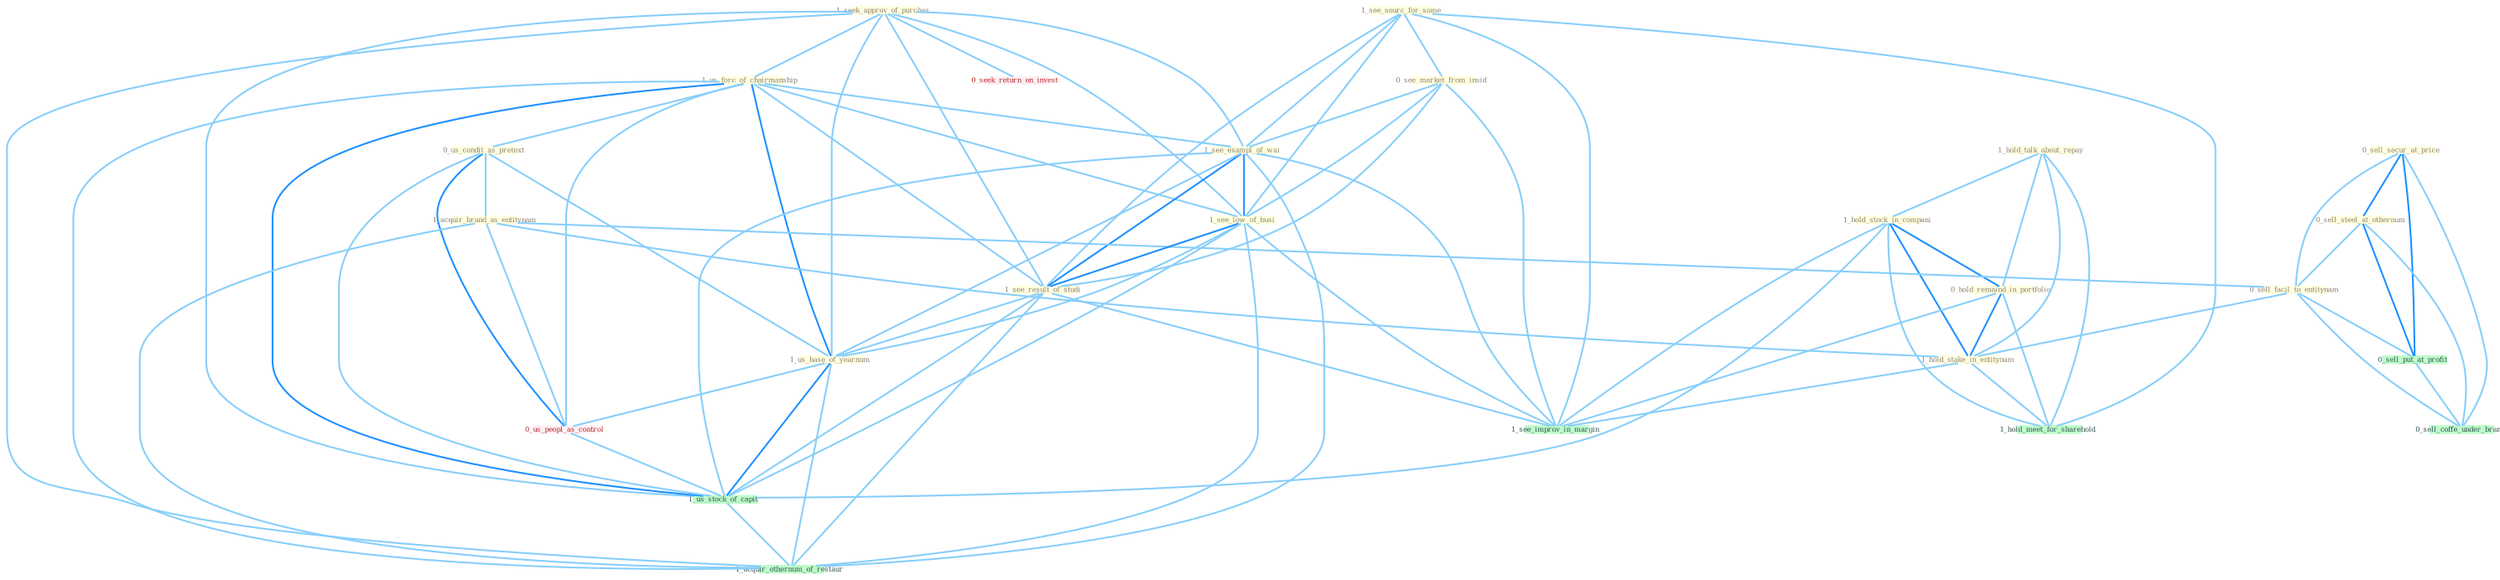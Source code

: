 Graph G{ 
    node
    [shape=polygon,style=filled,width=.5,height=.06,color="#BDFCC9",fixedsize=true,fontsize=4,
    fontcolor="#2f4f4f"];
    {node
    [color="#ffffe0", fontcolor="#8b7d6b"] "1_see_sourc_for_some " "0_see_market_from_insid " "1_seek_approv_of_purchas " "1_hold_talk_about_repay " "1_hold_stock_in_compani " "1_us_forc_of_chairmanship " "1_see_exampl_of_wai " "0_us_condit_as_pretext " "0_sell_secur_at_price " "1_acquir_brand_as_entitynam " "1_see_low_of_busi " "0_sell_steel_at_othernum " "1_see_result_of_studi " "1_us_base_of_yearnum " "0_sell_facil_to_entitynam " "0_hold_remaind_in_portfolio " "1_hold_stake_in_entitynam "}
{node [color="#fff0f5", fontcolor="#b22222"] "0_us_peopl_as_control " "0_seek_return_on_invest "}
edge [color="#B0E2FF"];

	"1_see_sourc_for_some " -- "0_see_market_from_insid " [w="1", color="#87cefa" ];
	"1_see_sourc_for_some " -- "1_see_exampl_of_wai " [w="1", color="#87cefa" ];
	"1_see_sourc_for_some " -- "1_see_low_of_busi " [w="1", color="#87cefa" ];
	"1_see_sourc_for_some " -- "1_see_result_of_studi " [w="1", color="#87cefa" ];
	"1_see_sourc_for_some " -- "1_see_improv_in_margin " [w="1", color="#87cefa" ];
	"1_see_sourc_for_some " -- "1_hold_meet_for_sharehold " [w="1", color="#87cefa" ];
	"0_see_market_from_insid " -- "1_see_exampl_of_wai " [w="1", color="#87cefa" ];
	"0_see_market_from_insid " -- "1_see_low_of_busi " [w="1", color="#87cefa" ];
	"0_see_market_from_insid " -- "1_see_result_of_studi " [w="1", color="#87cefa" ];
	"0_see_market_from_insid " -- "1_see_improv_in_margin " [w="1", color="#87cefa" ];
	"1_seek_approv_of_purchas " -- "1_us_forc_of_chairmanship " [w="1", color="#87cefa" ];
	"1_seek_approv_of_purchas " -- "1_see_exampl_of_wai " [w="1", color="#87cefa" ];
	"1_seek_approv_of_purchas " -- "1_see_low_of_busi " [w="1", color="#87cefa" ];
	"1_seek_approv_of_purchas " -- "1_see_result_of_studi " [w="1", color="#87cefa" ];
	"1_seek_approv_of_purchas " -- "1_us_base_of_yearnum " [w="1", color="#87cefa" ];
	"1_seek_approv_of_purchas " -- "0_seek_return_on_invest " [w="1", color="#87cefa" ];
	"1_seek_approv_of_purchas " -- "1_us_stock_of_capit " [w="1", color="#87cefa" ];
	"1_seek_approv_of_purchas " -- "1_acquir_othernum_of_restaur " [w="1", color="#87cefa" ];
	"1_hold_talk_about_repay " -- "1_hold_stock_in_compani " [w="1", color="#87cefa" ];
	"1_hold_talk_about_repay " -- "0_hold_remaind_in_portfolio " [w="1", color="#87cefa" ];
	"1_hold_talk_about_repay " -- "1_hold_stake_in_entitynam " [w="1", color="#87cefa" ];
	"1_hold_talk_about_repay " -- "1_hold_meet_for_sharehold " [w="1", color="#87cefa" ];
	"1_hold_stock_in_compani " -- "0_hold_remaind_in_portfolio " [w="2", color="#1e90ff" , len=0.8];
	"1_hold_stock_in_compani " -- "1_hold_stake_in_entitynam " [w="2", color="#1e90ff" , len=0.8];
	"1_hold_stock_in_compani " -- "1_us_stock_of_capit " [w="1", color="#87cefa" ];
	"1_hold_stock_in_compani " -- "1_see_improv_in_margin " [w="1", color="#87cefa" ];
	"1_hold_stock_in_compani " -- "1_hold_meet_for_sharehold " [w="1", color="#87cefa" ];
	"1_us_forc_of_chairmanship " -- "1_see_exampl_of_wai " [w="1", color="#87cefa" ];
	"1_us_forc_of_chairmanship " -- "0_us_condit_as_pretext " [w="1", color="#87cefa" ];
	"1_us_forc_of_chairmanship " -- "1_see_low_of_busi " [w="1", color="#87cefa" ];
	"1_us_forc_of_chairmanship " -- "1_see_result_of_studi " [w="1", color="#87cefa" ];
	"1_us_forc_of_chairmanship " -- "1_us_base_of_yearnum " [w="2", color="#1e90ff" , len=0.8];
	"1_us_forc_of_chairmanship " -- "0_us_peopl_as_control " [w="1", color="#87cefa" ];
	"1_us_forc_of_chairmanship " -- "1_us_stock_of_capit " [w="2", color="#1e90ff" , len=0.8];
	"1_us_forc_of_chairmanship " -- "1_acquir_othernum_of_restaur " [w="1", color="#87cefa" ];
	"1_see_exampl_of_wai " -- "1_see_low_of_busi " [w="2", color="#1e90ff" , len=0.8];
	"1_see_exampl_of_wai " -- "1_see_result_of_studi " [w="2", color="#1e90ff" , len=0.8];
	"1_see_exampl_of_wai " -- "1_us_base_of_yearnum " [w="1", color="#87cefa" ];
	"1_see_exampl_of_wai " -- "1_us_stock_of_capit " [w="1", color="#87cefa" ];
	"1_see_exampl_of_wai " -- "1_see_improv_in_margin " [w="1", color="#87cefa" ];
	"1_see_exampl_of_wai " -- "1_acquir_othernum_of_restaur " [w="1", color="#87cefa" ];
	"0_us_condit_as_pretext " -- "1_acquir_brand_as_entitynam " [w="1", color="#87cefa" ];
	"0_us_condit_as_pretext " -- "1_us_base_of_yearnum " [w="1", color="#87cefa" ];
	"0_us_condit_as_pretext " -- "0_us_peopl_as_control " [w="2", color="#1e90ff" , len=0.8];
	"0_us_condit_as_pretext " -- "1_us_stock_of_capit " [w="1", color="#87cefa" ];
	"0_sell_secur_at_price " -- "0_sell_steel_at_othernum " [w="2", color="#1e90ff" , len=0.8];
	"0_sell_secur_at_price " -- "0_sell_facil_to_entitynam " [w="1", color="#87cefa" ];
	"0_sell_secur_at_price " -- "0_sell_put_at_profit " [w="2", color="#1e90ff" , len=0.8];
	"0_sell_secur_at_price " -- "0_sell_coffe_under_brand " [w="1", color="#87cefa" ];
	"1_acquir_brand_as_entitynam " -- "0_sell_facil_to_entitynam " [w="1", color="#87cefa" ];
	"1_acquir_brand_as_entitynam " -- "1_hold_stake_in_entitynam " [w="1", color="#87cefa" ];
	"1_acquir_brand_as_entitynam " -- "0_us_peopl_as_control " [w="1", color="#87cefa" ];
	"1_acquir_brand_as_entitynam " -- "1_acquir_othernum_of_restaur " [w="1", color="#87cefa" ];
	"1_see_low_of_busi " -- "1_see_result_of_studi " [w="2", color="#1e90ff" , len=0.8];
	"1_see_low_of_busi " -- "1_us_base_of_yearnum " [w="1", color="#87cefa" ];
	"1_see_low_of_busi " -- "1_us_stock_of_capit " [w="1", color="#87cefa" ];
	"1_see_low_of_busi " -- "1_see_improv_in_margin " [w="1", color="#87cefa" ];
	"1_see_low_of_busi " -- "1_acquir_othernum_of_restaur " [w="1", color="#87cefa" ];
	"0_sell_steel_at_othernum " -- "0_sell_facil_to_entitynam " [w="1", color="#87cefa" ];
	"0_sell_steel_at_othernum " -- "0_sell_put_at_profit " [w="2", color="#1e90ff" , len=0.8];
	"0_sell_steel_at_othernum " -- "0_sell_coffe_under_brand " [w="1", color="#87cefa" ];
	"1_see_result_of_studi " -- "1_us_base_of_yearnum " [w="1", color="#87cefa" ];
	"1_see_result_of_studi " -- "1_us_stock_of_capit " [w="1", color="#87cefa" ];
	"1_see_result_of_studi " -- "1_see_improv_in_margin " [w="1", color="#87cefa" ];
	"1_see_result_of_studi " -- "1_acquir_othernum_of_restaur " [w="1", color="#87cefa" ];
	"1_us_base_of_yearnum " -- "0_us_peopl_as_control " [w="1", color="#87cefa" ];
	"1_us_base_of_yearnum " -- "1_us_stock_of_capit " [w="2", color="#1e90ff" , len=0.8];
	"1_us_base_of_yearnum " -- "1_acquir_othernum_of_restaur " [w="1", color="#87cefa" ];
	"0_sell_facil_to_entitynam " -- "1_hold_stake_in_entitynam " [w="1", color="#87cefa" ];
	"0_sell_facil_to_entitynam " -- "0_sell_put_at_profit " [w="1", color="#87cefa" ];
	"0_sell_facil_to_entitynam " -- "0_sell_coffe_under_brand " [w="1", color="#87cefa" ];
	"0_hold_remaind_in_portfolio " -- "1_hold_stake_in_entitynam " [w="2", color="#1e90ff" , len=0.8];
	"0_hold_remaind_in_portfolio " -- "1_see_improv_in_margin " [w="1", color="#87cefa" ];
	"0_hold_remaind_in_portfolio " -- "1_hold_meet_for_sharehold " [w="1", color="#87cefa" ];
	"1_hold_stake_in_entitynam " -- "1_see_improv_in_margin " [w="1", color="#87cefa" ];
	"1_hold_stake_in_entitynam " -- "1_hold_meet_for_sharehold " [w="1", color="#87cefa" ];
	"0_us_peopl_as_control " -- "1_us_stock_of_capit " [w="1", color="#87cefa" ];
	"0_sell_put_at_profit " -- "0_sell_coffe_under_brand " [w="1", color="#87cefa" ];
	"1_us_stock_of_capit " -- "1_acquir_othernum_of_restaur " [w="1", color="#87cefa" ];
}